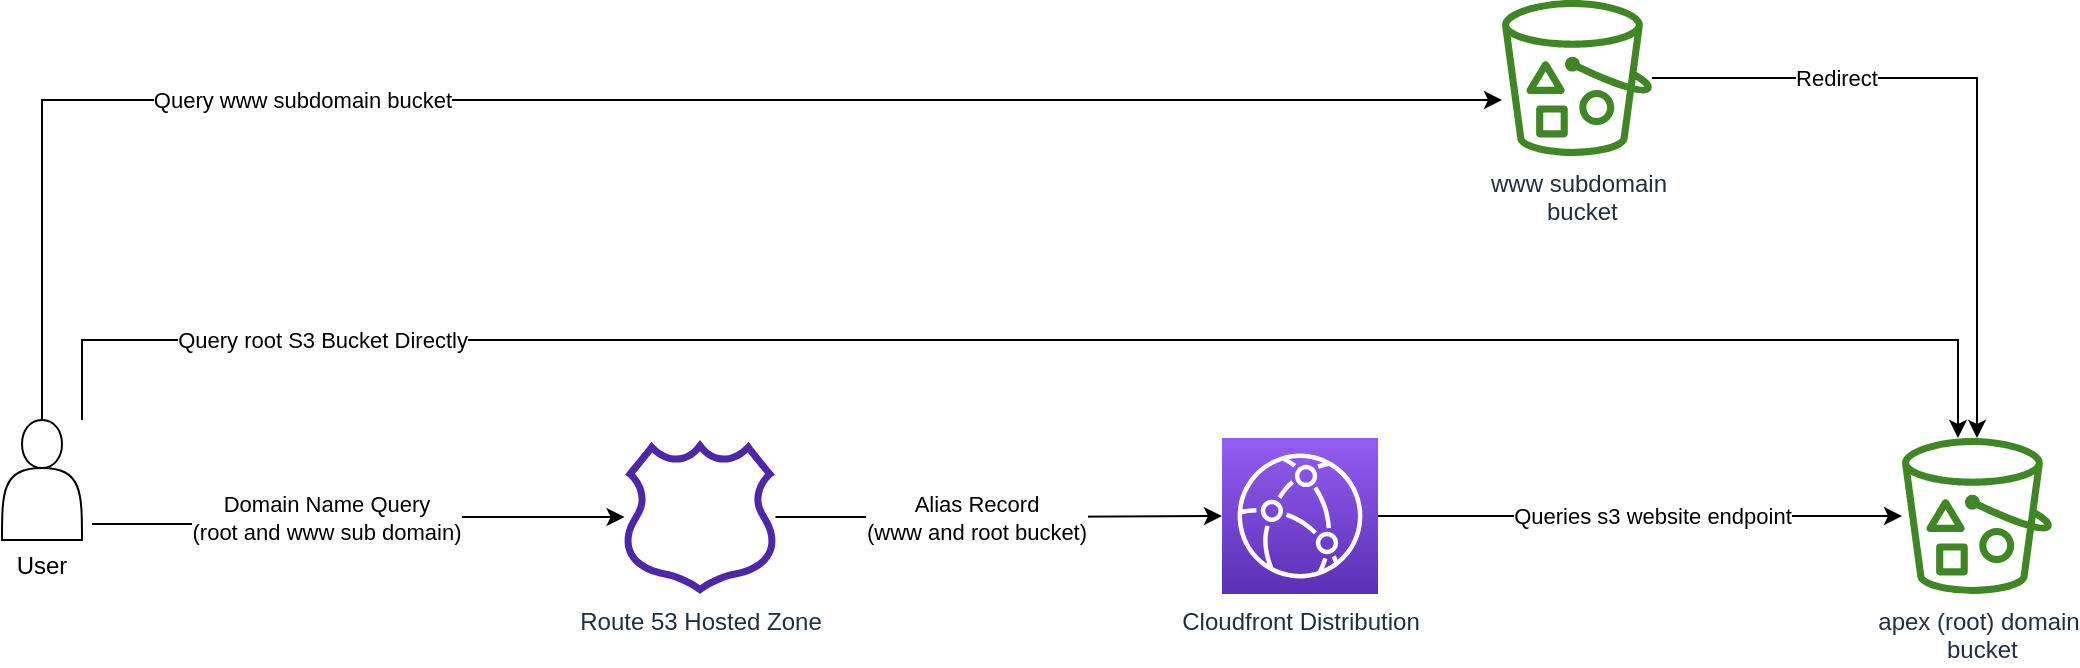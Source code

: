<mxfile version="16.5.1" type="device" pages="2"><diagram id="Qf3861wa5Wd_NhxMd9Gi" name="Tutorial Architecture"><mxGraphModel dx="1426" dy="683" grid="1" gridSize="10" guides="1" tooltips="1" connect="1" arrows="1" fold="1" page="1" pageScale="1" pageWidth="1169" pageHeight="827" math="0" shadow="0"><root><mxCell id="0"/><mxCell id="1" parent="0"/><mxCell id="tmWmpKO53S375mb-De8w-2" value="apex (root) domain&lt;br&gt;&amp;nbsp;bucket" style="sketch=0;outlineConnect=0;fontColor=#232F3E;gradientColor=none;fillColor=#3F8624;strokeColor=none;dashed=0;verticalLabelPosition=bottom;verticalAlign=top;align=center;html=1;fontSize=12;fontStyle=0;aspect=fixed;pointerEvents=1;shape=mxgraph.aws4.bucket_with_objects;" parent="1" vertex="1"><mxGeometry x="980" y="449" width="75" height="78" as="geometry"/></mxCell><mxCell id="tmWmpKO53S375mb-De8w-5" style="edgeStyle=orthogonalEdgeStyle;rounded=0;orthogonalLoop=1;jettySize=auto;html=1;" parent="1" source="tmWmpKO53S375mb-De8w-3" target="tmWmpKO53S375mb-De8w-2" edge="1"><mxGeometry relative="1" as="geometry"/></mxCell><mxCell id="tmWmpKO53S375mb-De8w-6" value="Redirect" style="edgeLabel;html=1;align=center;verticalAlign=middle;resizable=0;points=[];" parent="tmWmpKO53S375mb-De8w-5" vertex="1" connectable="0"><mxGeometry x="-0.472" y="-4" relative="1" as="geometry"><mxPoint x="1" y="-4" as="offset"/></mxGeometry></mxCell><mxCell id="tmWmpKO53S375mb-De8w-3" value="www subdomain&lt;br&gt;&amp;nbsp;bucket" style="sketch=0;outlineConnect=0;fontColor=#232F3E;gradientColor=none;fillColor=#3F8624;strokeColor=none;dashed=0;verticalLabelPosition=bottom;verticalAlign=top;align=center;html=1;fontSize=12;fontStyle=0;aspect=fixed;pointerEvents=1;shape=mxgraph.aws4.bucket_with_objects;" parent="1" vertex="1"><mxGeometry x="780" y="230" width="75" height="78" as="geometry"/></mxCell><mxCell id="tmWmpKO53S375mb-De8w-16" style="edgeStyle=orthogonalEdgeStyle;rounded=0;orthogonalLoop=1;jettySize=auto;html=1;entryX=0;entryY=0.5;entryDx=0;entryDy=0;entryPerimeter=0;" parent="1" source="tmWmpKO53S375mb-De8w-9" target="tmWmpKO53S375mb-De8w-14" edge="1"><mxGeometry relative="1" as="geometry"/></mxCell><mxCell id="tmWmpKO53S375mb-De8w-24" value="Alias Record&lt;br&gt;(www and root bucket)" style="edgeLabel;html=1;align=center;verticalAlign=middle;resizable=0;points=[];" parent="tmWmpKO53S375mb-De8w-16" vertex="1" connectable="0"><mxGeometry x="-0.104" y="-3" relative="1" as="geometry"><mxPoint y="-3" as="offset"/></mxGeometry></mxCell><mxCell id="tmWmpKO53S375mb-De8w-9" value="Route 53 Hosted Zone" style="sketch=0;outlineConnect=0;fontColor=#232F3E;gradientColor=none;fillColor=#4D27AA;strokeColor=none;dashed=0;verticalLabelPosition=bottom;verticalAlign=top;align=center;html=1;fontSize=12;fontStyle=0;aspect=fixed;pointerEvents=1;shape=mxgraph.aws4.hosted_zone;" parent="1" vertex="1"><mxGeometry x="340" y="450" width="78" height="77" as="geometry"/></mxCell><mxCell id="tmWmpKO53S375mb-De8w-17" style="edgeStyle=orthogonalEdgeStyle;rounded=0;orthogonalLoop=1;jettySize=auto;html=1;exitX=1;exitY=0.5;exitDx=0;exitDy=0;exitPerimeter=0;" parent="1" source="tmWmpKO53S375mb-De8w-14" target="tmWmpKO53S375mb-De8w-2" edge="1"><mxGeometry relative="1" as="geometry"/></mxCell><mxCell id="tmWmpKO53S375mb-De8w-25" value="Queries s3 website endpoint" style="edgeLabel;html=1;align=center;verticalAlign=middle;resizable=0;points=[];" parent="tmWmpKO53S375mb-De8w-17" vertex="1" connectable="0"><mxGeometry x="-0.13" relative="1" as="geometry"><mxPoint x="23" as="offset"/></mxGeometry></mxCell><mxCell id="tmWmpKO53S375mb-De8w-14" value="Cloudfront Distribution" style="sketch=0;points=[[0,0,0],[0.25,0,0],[0.5,0,0],[0.75,0,0],[1,0,0],[0,1,0],[0.25,1,0],[0.5,1,0],[0.75,1,0],[1,1,0],[0,0.25,0],[0,0.5,0],[0,0.75,0],[1,0.25,0],[1,0.5,0],[1,0.75,0]];outlineConnect=0;fontColor=#232F3E;gradientColor=#945DF2;gradientDirection=north;fillColor=#5A30B5;strokeColor=#ffffff;dashed=0;verticalLabelPosition=bottom;verticalAlign=top;align=center;html=1;fontSize=12;fontStyle=0;aspect=fixed;shape=mxgraph.aws4.resourceIcon;resIcon=mxgraph.aws4.cloudfront;" parent="1" vertex="1"><mxGeometry x="640" y="449" width="78" height="78" as="geometry"/></mxCell><mxCell id="tmWmpKO53S375mb-De8w-18" style="edgeStyle=orthogonalEdgeStyle;rounded=0;orthogonalLoop=1;jettySize=auto;html=1;" parent="1" source="tmWmpKO53S375mb-De8w-15" target="tmWmpKO53S375mb-De8w-2" edge="1"><mxGeometry relative="1" as="geometry"><Array as="points"><mxPoint x="70" y="400"/><mxPoint x="1008" y="400"/></Array></mxGeometry></mxCell><mxCell id="tmWmpKO53S375mb-De8w-22" value="Query root S3 Bucket Directly" style="edgeLabel;html=1;align=center;verticalAlign=middle;resizable=0;points=[];" parent="tmWmpKO53S375mb-De8w-18" vertex="1" connectable="0"><mxGeometry x="-0.809" y="-2" relative="1" as="geometry"><mxPoint x="62" y="-2" as="offset"/></mxGeometry></mxCell><mxCell id="tmWmpKO53S375mb-De8w-19" style="edgeStyle=orthogonalEdgeStyle;rounded=0;orthogonalLoop=1;jettySize=auto;html=1;exitX=0.5;exitY=0;exitDx=0;exitDy=0;" parent="1" source="tmWmpKO53S375mb-De8w-15" target="tmWmpKO53S375mb-De8w-3" edge="1"><mxGeometry relative="1" as="geometry"><Array as="points"><mxPoint x="50" y="280"/></Array></mxGeometry></mxCell><mxCell id="tmWmpKO53S375mb-De8w-23" value="Query www subdomain bucket" style="edgeLabel;html=1;align=center;verticalAlign=middle;resizable=0;points=[];" parent="tmWmpKO53S375mb-De8w-19" vertex="1" connectable="0"><mxGeometry x="-0.382" y="3" relative="1" as="geometry"><mxPoint x="15" y="3" as="offset"/></mxGeometry></mxCell><mxCell id="tmWmpKO53S375mb-De8w-20" style="edgeStyle=orthogonalEdgeStyle;rounded=0;orthogonalLoop=1;jettySize=auto;html=1;exitX=1.125;exitY=0.867;exitDx=0;exitDy=0;exitPerimeter=0;" parent="1" source="tmWmpKO53S375mb-De8w-15" target="tmWmpKO53S375mb-De8w-9" edge="1"><mxGeometry relative="1" as="geometry"/></mxCell><mxCell id="tmWmpKO53S375mb-De8w-21" value="Domain Name Query&lt;br&gt;(root and www sub domain)" style="edgeLabel;html=1;align=center;verticalAlign=middle;resizable=0;points=[];" parent="tmWmpKO53S375mb-De8w-20" vertex="1" connectable="0"><mxGeometry x="-0.552" y="2" relative="1" as="geometry"><mxPoint x="56" y="-1" as="offset"/></mxGeometry></mxCell><mxCell id="tmWmpKO53S375mb-De8w-15" value="&lt;br&gt;&lt;br&gt;&lt;br&gt;&lt;br&gt;&lt;br&gt;&lt;br&gt;User" style="shape=actor;whiteSpace=wrap;html=1;" parent="1" vertex="1"><mxGeometry x="30" y="440" width="40" height="60" as="geometry"/></mxCell></root></mxGraphModel></diagram><diagram name="Proposed Architecture" id="EpaBFdr0Uh43r1hAGDU1"><mxGraphModel dx="1426" dy="683" grid="1" gridSize="10" guides="1" tooltips="1" connect="1" arrows="1" fold="1" page="1" pageScale="1" pageWidth="1169" pageHeight="827" math="0" shadow="0"><root><mxCell id="dkj0Zx-uSNhQH5HBEUgk-0"/><mxCell id="dkj0Zx-uSNhQH5HBEUgk-1" parent="dkj0Zx-uSNhQH5HBEUgk-0"/><mxCell id="dkj0Zx-uSNhQH5HBEUgk-2" value="apex (root) domain&lt;br&gt;&amp;nbsp;bucket" style="sketch=0;outlineConnect=0;fontColor=#232F3E;gradientColor=none;fillColor=#3F8624;strokeColor=none;dashed=0;verticalLabelPosition=bottom;verticalAlign=top;align=center;html=1;fontSize=12;fontStyle=0;aspect=fixed;pointerEvents=1;shape=mxgraph.aws4.bucket_with_objects;" parent="dkj0Zx-uSNhQH5HBEUgk-1" vertex="1"><mxGeometry x="910" y="450" width="75" height="78" as="geometry"/></mxCell><mxCell id="dkj0Zx-uSNhQH5HBEUgk-6" style="edgeStyle=orthogonalEdgeStyle;rounded=0;orthogonalLoop=1;jettySize=auto;html=1;entryX=0;entryY=0.5;entryDx=0;entryDy=0;entryPerimeter=0;" parent="dkj0Zx-uSNhQH5HBEUgk-1" source="dkj0Zx-uSNhQH5HBEUgk-8" target="dkj0Zx-uSNhQH5HBEUgk-11" edge="1"><mxGeometry relative="1" as="geometry"/></mxCell><mxCell id="dkj0Zx-uSNhQH5HBEUgk-7" value="Alias Record&lt;br&gt;(www and root bucket)" style="edgeLabel;html=1;align=center;verticalAlign=middle;resizable=0;points=[];" parent="dkj0Zx-uSNhQH5HBEUgk-6" vertex="1" connectable="0"><mxGeometry x="-0.104" y="-3" relative="1" as="geometry"><mxPoint y="-3" as="offset"/></mxGeometry></mxCell><mxCell id="dkj0Zx-uSNhQH5HBEUgk-8" value="Route 53 Hosted Zone" style="sketch=0;outlineConnect=0;fontColor=#232F3E;gradientColor=none;fillColor=#4D27AA;strokeColor=none;dashed=0;verticalLabelPosition=bottom;verticalAlign=top;align=center;html=1;fontSize=12;fontStyle=0;aspect=fixed;pointerEvents=1;shape=mxgraph.aws4.hosted_zone;" parent="dkj0Zx-uSNhQH5HBEUgk-1" vertex="1"><mxGeometry x="340" y="450" width="78" height="77" as="geometry"/></mxCell><mxCell id="dkj0Zx-uSNhQH5HBEUgk-9" style="edgeStyle=orthogonalEdgeStyle;rounded=0;orthogonalLoop=1;jettySize=auto;html=1;exitX=1;exitY=0.5;exitDx=0;exitDy=0;exitPerimeter=0;" parent="dkj0Zx-uSNhQH5HBEUgk-1" source="dkj0Zx-uSNhQH5HBEUgk-11" target="dkj0Zx-uSNhQH5HBEUgk-2" edge="1"><mxGeometry relative="1" as="geometry"/></mxCell><mxCell id="dkj0Zx-uSNhQH5HBEUgk-10" value="Queries s3 through IAM policies&lt;br&gt;(Origin Access Identity)" style="edgeLabel;html=1;align=center;verticalAlign=middle;resizable=0;points=[];" parent="dkj0Zx-uSNhQH5HBEUgk-9" vertex="1" connectable="0"><mxGeometry x="-0.13" relative="1" as="geometry"><mxPoint x="23" as="offset"/></mxGeometry></mxCell><mxCell id="dkj0Zx-uSNhQH5HBEUgk-11" value="Cloudfront Distribution" style="sketch=0;points=[[0,0,0],[0.25,0,0],[0.5,0,0],[0.75,0,0],[1,0,0],[0,1,0],[0.25,1,0],[0.5,1,0],[0.75,1,0],[1,1,0],[0,0.25,0],[0,0.5,0],[0,0.75,0],[1,0.25,0],[1,0.5,0],[1,0.75,0]];outlineConnect=0;fontColor=#232F3E;gradientColor=#945DF2;gradientDirection=north;fillColor=#5A30B5;strokeColor=#ffffff;dashed=0;verticalLabelPosition=bottom;verticalAlign=top;align=center;html=1;fontSize=12;fontStyle=0;aspect=fixed;shape=mxgraph.aws4.resourceIcon;resIcon=mxgraph.aws4.cloudfront;" parent="dkj0Zx-uSNhQH5HBEUgk-1" vertex="1"><mxGeometry x="610" y="449" width="78" height="78" as="geometry"/></mxCell><mxCell id="dkj0Zx-uSNhQH5HBEUgk-16" style="edgeStyle=orthogonalEdgeStyle;rounded=0;orthogonalLoop=1;jettySize=auto;html=1;exitX=0.9;exitY=0.5;exitDx=0;exitDy=0;exitPerimeter=0;" parent="dkj0Zx-uSNhQH5HBEUgk-1" source="dkj0Zx-uSNhQH5HBEUgk-18" target="dkj0Zx-uSNhQH5HBEUgk-8" edge="1"><mxGeometry relative="1" as="geometry"/></mxCell><mxCell id="dkj0Zx-uSNhQH5HBEUgk-17" value="Domain Name Query&lt;br&gt;(root and www sub domain)" style="edgeLabel;html=1;align=center;verticalAlign=middle;resizable=0;points=[];" parent="dkj0Zx-uSNhQH5HBEUgk-16" vertex="1" connectable="0"><mxGeometry x="-0.552" y="2" relative="1" as="geometry"><mxPoint x="56" y="-1" as="offset"/></mxGeometry></mxCell><mxCell id="dkj0Zx-uSNhQH5HBEUgk-18" value="&lt;br&gt;&lt;br&gt;&lt;br&gt;&lt;br&gt;&lt;br&gt;&lt;br&gt;User" style="shape=actor;whiteSpace=wrap;html=1;" parent="dkj0Zx-uSNhQH5HBEUgk-1" vertex="1"><mxGeometry x="110" y="458" width="40" height="60" as="geometry"/></mxCell></root></mxGraphModel></diagram></mxfile>
